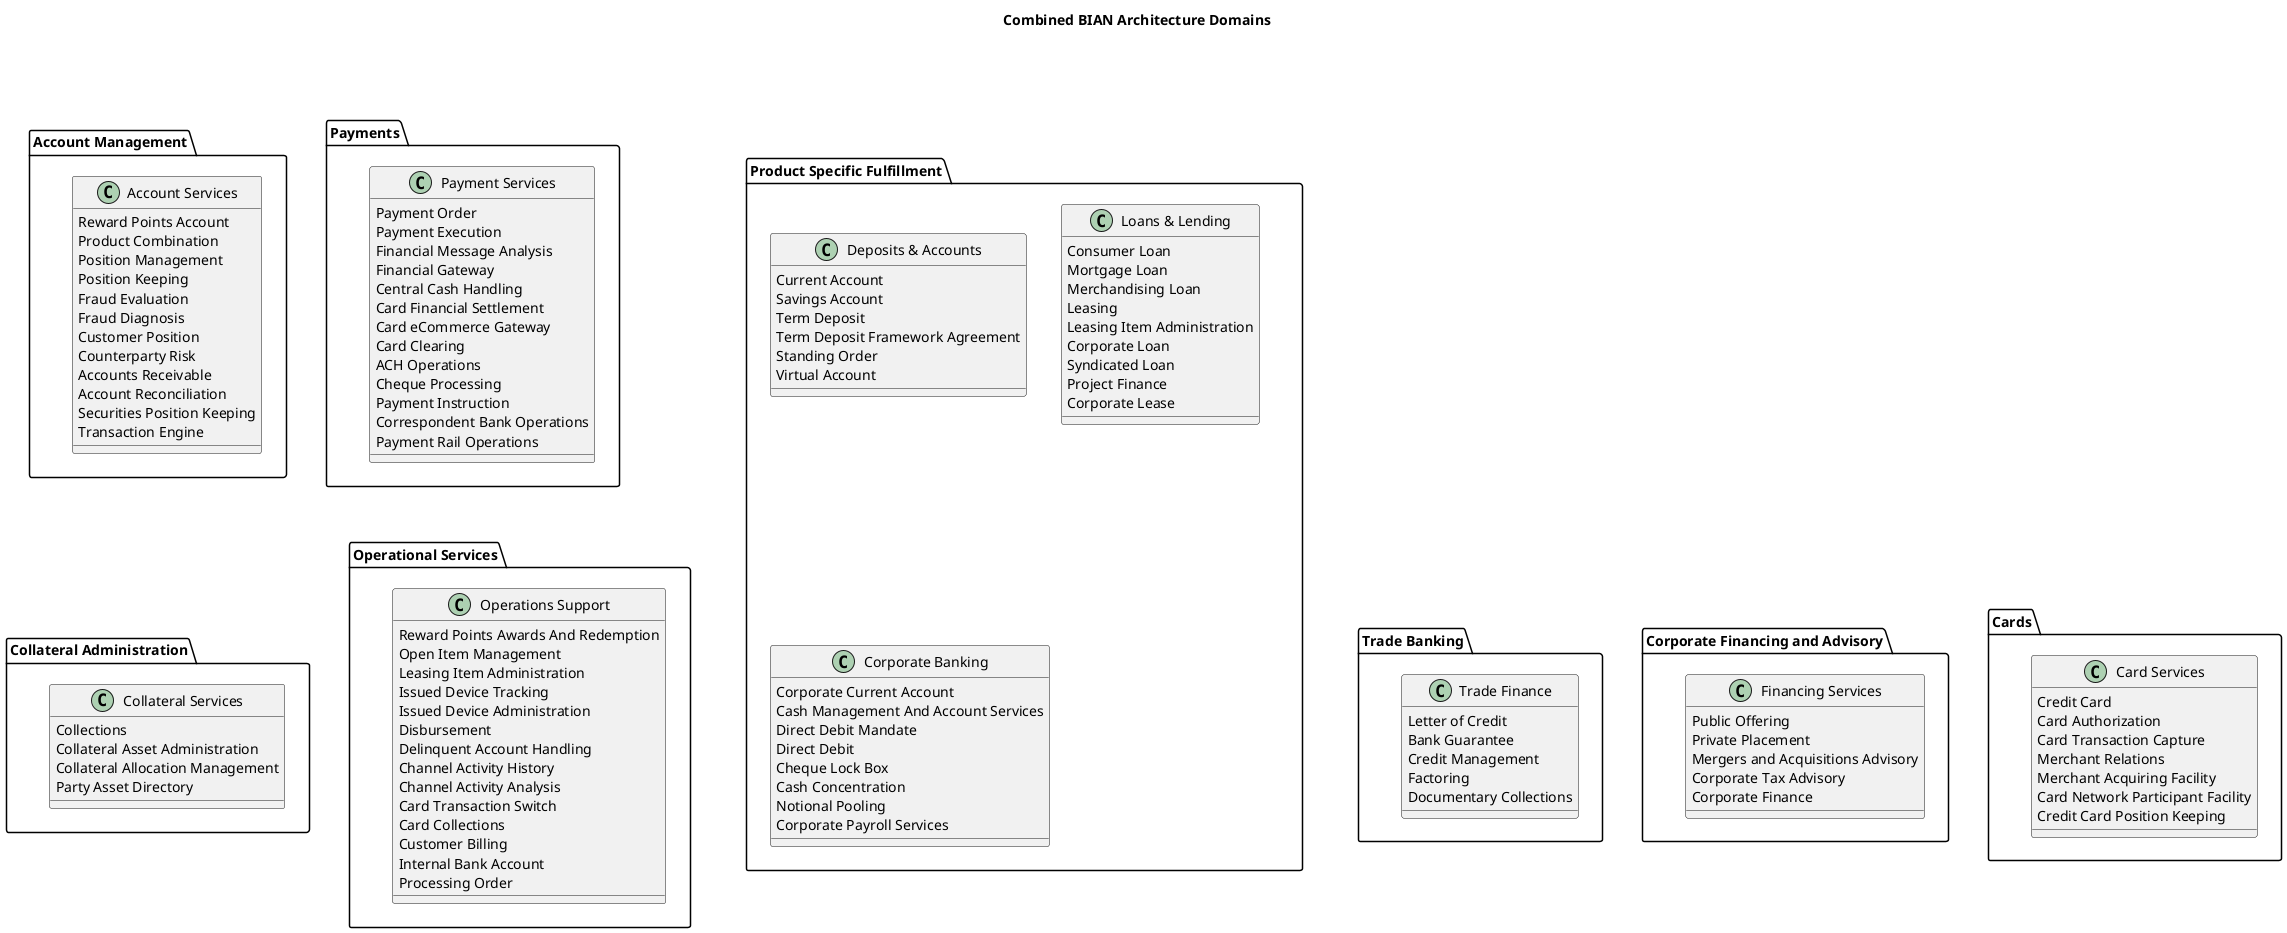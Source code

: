 @startuml Combined BIAN Diagrams

title Combined BIAN Architecture Domains

!define LAYOUT top to bottom direction

' === Cross Product Ops Domain ===
' Row 1
together {
  package "Payments" as PAYMENTS {
    class "Payment Services" as PAY {
      Payment Order
      Payment Execution
      Financial Message Analysis
      Financial Gateway
      Central Cash Handling
      Card Financial Settlement
      Card eCommerce Gateway
      Card Clearing
      ACH Operations
      Cheque Processing
      Payment Instruction
      Correspondent Bank Operations
      Payment Rail Operations
    }
  }

  package "Account Management" as ACCT_MGMT {
    class "Account Services" as ACCT {
      Reward Points Account
      Product Combination
      Position Management
      Position Keeping
      Fraud Evaluation
      Fraud Diagnosis
      Customer Position
      Counterparty Risk
      Accounts Receivable
      Account Reconciliation
      Securities Position Keeping
      Transaction Engine
    }
  }
}

' Row 2
together {
  package "Operational Services" as OPS_SVC {
    class "Operations Support" as OPS {
      Reward Points Awards And Redemption
      Open Item Management
      Leasing Item Administration
      Issued Device Tracking
      Issued Device Administration
      Disbursement
      Delinquent Account Handling
      Channel Activity History
      Channel Activity Analysis
      Card Transaction Switch
      Card Collections
      Customer Billing
      Internal Bank Account
      Processing Order
    }
  }

  package "Collateral Administration" as COLLATERAL {
    class "Collateral Services" as COL {
      Collections
      Collateral Asset Administration
      Collateral Allocation Management
      Party Asset Directory
    }
  }
}

' Layout positioning
PAYMENTS -[hidden]right- ACCT_MGMT
OPS_SVC -[hidden]right- COLLATERAL
PAYMENTS -[hidden]down- OPS_SVC
ACCT_MGMT -[hidden]down- COLLATERAL

' === Products, Loans & Cards Domain ===
' Row 1
together {
  package "Product Specific Fulfillment" as PRODUCTS {
    class "Deposits & Accounts" as DEP {
      Current Account
      Savings Account
      Term Deposit
      Term Deposit Framework Agreement
      Standing Order
      Virtual Account
    }

    class "Loans & Lending" as LOANS {
      Consumer Loan
      Mortgage Loan
      Merchandising Loan
      Leasing
      Leasing Item Administration
      Corporate Loan
      Syndicated Loan
      Project Finance
      Corporate Lease
    }

    class "Corporate Banking" as CORP {
      Corporate Current Account
      Cash Management And Account Services
      Direct Debit Mandate
      Direct Debit
      Cheque Lock Box
      Cash Concentration
      Notional Pooling
      Corporate Payroll Services
    }
  }
}

' Row 2
together {
  package "Cards" as CARDS {
    class "Card Services" as CARD_SVC {
      Credit Card
      Card Authorization
      Card Transaction Capture
      Merchant Relations
      Merchant Acquiring Facility
      Card Network Participant Facility
      Credit Card Position Keeping
    }
  }

  package "Corporate Financing and Advisory" as CORP_FIN {
    class "Financing Services" as FIN_SVC {
      Public Offering
      Private Placement
      Mergers and Acquisitions Advisory
      Corporate Tax Advisory
      Corporate Finance
    }
  }

  package "Trade Banking" as TRADE {
    class "Trade Finance" as TRADE_FIN {
      Letter of Credit
      Bank Guarantee
      Credit Management
      Factoring
      Documentary Collections
    }
  }
}

' Layout positioning
CARDS -[hidden]right- CORP_FIN
CORP_FIN -[hidden]right- TRADE
PRODUCTS -[hidden]down- CARDS
PRODUCTS -[hidden]down- CORP_FIN
PRODUCTS -[hidden]down- TRADE

@enduml
